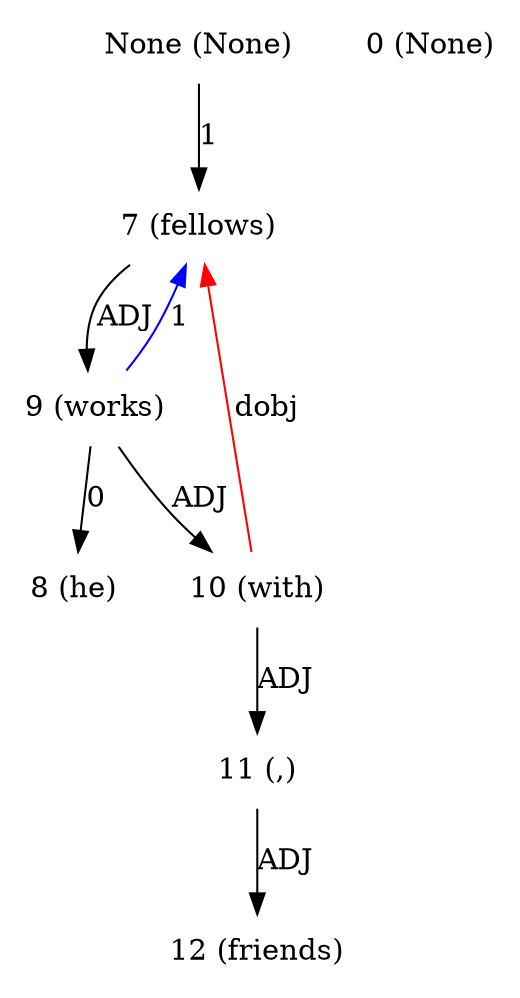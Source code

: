 digraph G{
edge [dir=forward]
node [shape=plaintext]

None [label="None (None)"]
None -> 7 [label="1"]
0 [label="0 (None)"]
7 [label="7 (fellows)"]
7 -> 9 [label="ADJ"]
10 -> 7 [label="dobj", color="red"]
8 [label="8 (he)"]
9 [label="9 (works)"]
9 -> 7 [label="1", color="blue"]
9 -> 8 [label="0"]
9 -> 10 [label="ADJ"]
10 [label="10 (with)"]
10 -> 11 [label="ADJ"]
11 [label="11 (,)"]
11 -> 12 [label="ADJ"]
12 [label="12 (friends)"]
}

